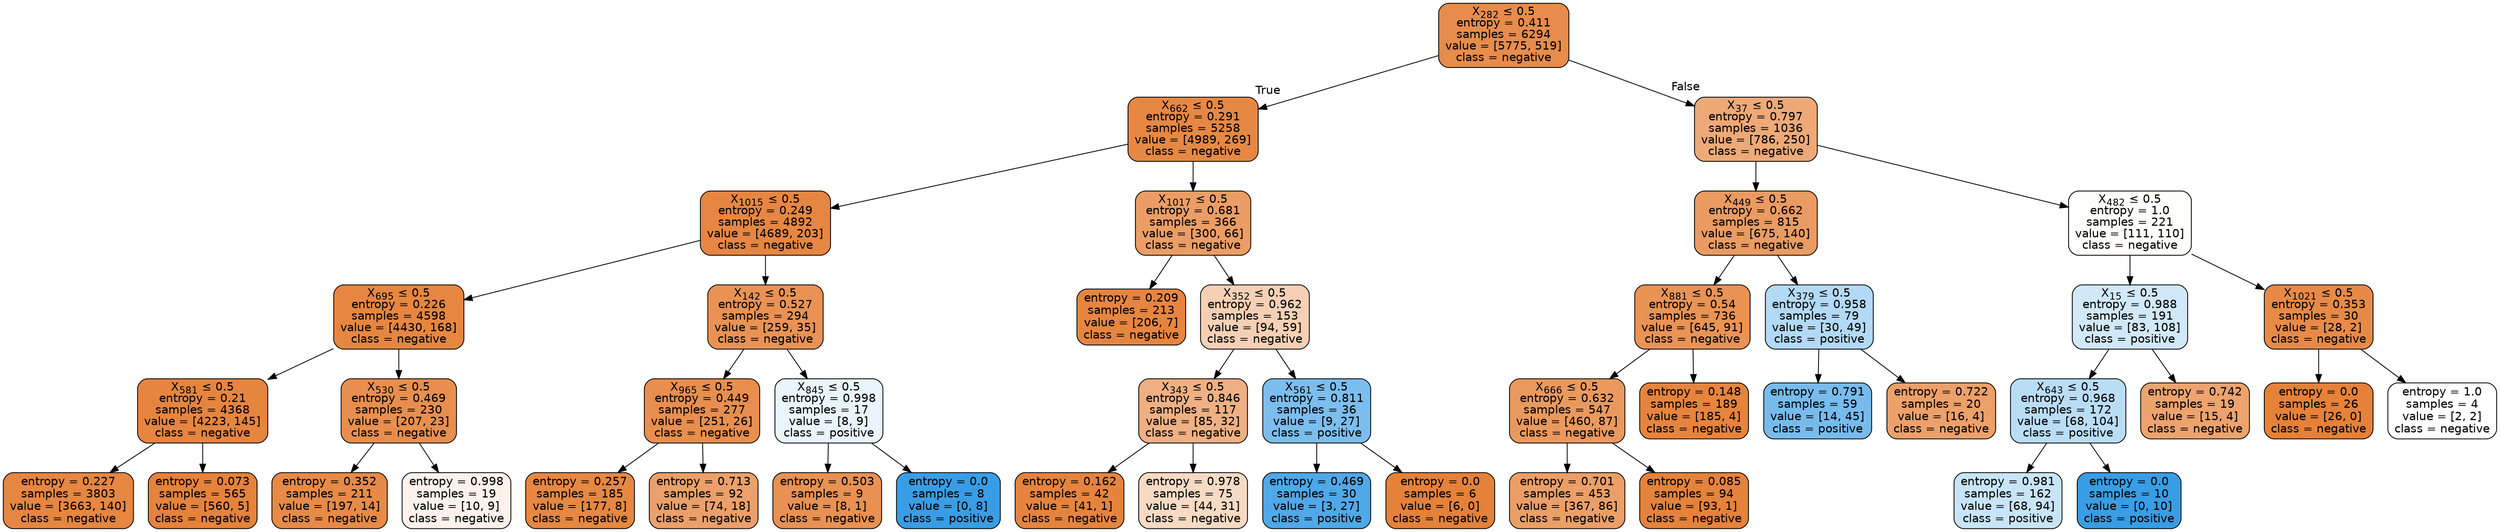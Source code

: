digraph Tree {
node [shape=box, style="filled, rounded", color="black", fontname=helvetica] ;
edge [fontname=helvetica] ;
0 [label=<X<SUB>282</SUB> &le; 0.5<br/>entropy = 0.411<br/>samples = 6294<br/>value = [5775, 519]<br/>class = negative>, fillcolor="#e78c4b"] ;
1 [label=<X<SUB>662</SUB> &le; 0.5<br/>entropy = 0.291<br/>samples = 5258<br/>value = [4989, 269]<br/>class = negative>, fillcolor="#e68844"] ;
0 -> 1 [labeldistance=2.5, labelangle=45, headlabel="True"] ;
2 [label=<X<SUB>1015</SUB> &le; 0.5<br/>entropy = 0.249<br/>samples = 4892<br/>value = [4689, 203]<br/>class = negative>, fillcolor="#e68642"] ;
1 -> 2 ;
3 [label=<X<SUB>695</SUB> &le; 0.5<br/>entropy = 0.226<br/>samples = 4598<br/>value = [4430, 168]<br/>class = negative>, fillcolor="#e68641"] ;
2 -> 3 ;
4 [label=<X<SUB>581</SUB> &le; 0.5<br/>entropy = 0.21<br/>samples = 4368<br/>value = [4223, 145]<br/>class = negative>, fillcolor="#e68540"] ;
3 -> 4 ;
5 [label=<entropy = 0.227<br/>samples = 3803<br/>value = [3663, 140]<br/>class = negative>, fillcolor="#e68641"] ;
4 -> 5 ;
6 [label=<entropy = 0.073<br/>samples = 565<br/>value = [560, 5]<br/>class = negative>, fillcolor="#e5823b"] ;
4 -> 6 ;
7 [label=<X<SUB>530</SUB> &le; 0.5<br/>entropy = 0.469<br/>samples = 230<br/>value = [207, 23]<br/>class = negative>, fillcolor="#e88f4f"] ;
3 -> 7 ;
8 [label=<entropy = 0.352<br/>samples = 211<br/>value = [197, 14]<br/>class = negative>, fillcolor="#e78a47"] ;
7 -> 8 ;
9 [label=<entropy = 0.998<br/>samples = 19<br/>value = [10, 9]<br/>class = negative>, fillcolor="#fcf2eb"] ;
7 -> 9 ;
10 [label=<X<SUB>142</SUB> &le; 0.5<br/>entropy = 0.527<br/>samples = 294<br/>value = [259, 35]<br/>class = negative>, fillcolor="#e99254"] ;
2 -> 10 ;
11 [label=<X<SUB>965</SUB> &le; 0.5<br/>entropy = 0.449<br/>samples = 277<br/>value = [251, 26]<br/>class = negative>, fillcolor="#e88e4e"] ;
10 -> 11 ;
12 [label=<entropy = 0.257<br/>samples = 185<br/>value = [177, 8]<br/>class = negative>, fillcolor="#e68742"] ;
11 -> 12 ;
13 [label=<entropy = 0.713<br/>samples = 92<br/>value = [74, 18]<br/>class = negative>, fillcolor="#eba069"] ;
11 -> 13 ;
14 [label=<X<SUB>845</SUB> &le; 0.5<br/>entropy = 0.998<br/>samples = 17<br/>value = [8, 9]<br/>class = positive>, fillcolor="#e9f4fc"] ;
10 -> 14 ;
15 [label=<entropy = 0.503<br/>samples = 9<br/>value = [8, 1]<br/>class = negative>, fillcolor="#e89152"] ;
14 -> 15 ;
16 [label=<entropy = 0.0<br/>samples = 8<br/>value = [0, 8]<br/>class = positive>, fillcolor="#399de5"] ;
14 -> 16 ;
17 [label=<X<SUB>1017</SUB> &le; 0.5<br/>entropy = 0.681<br/>samples = 366<br/>value = [300, 66]<br/>class = negative>, fillcolor="#eb9d65"] ;
1 -> 17 ;
18 [label=<entropy = 0.209<br/>samples = 213<br/>value = [206, 7]<br/>class = negative>, fillcolor="#e68540"] ;
17 -> 18 ;
19 [label=<X<SUB>352</SUB> &le; 0.5<br/>entropy = 0.962<br/>samples = 153<br/>value = [94, 59]<br/>class = negative>, fillcolor="#f5d0b5"] ;
17 -> 19 ;
20 [label=<X<SUB>343</SUB> &le; 0.5<br/>entropy = 0.846<br/>samples = 117<br/>value = [85, 32]<br/>class = negative>, fillcolor="#efb084"] ;
19 -> 20 ;
21 [label=<entropy = 0.162<br/>samples = 42<br/>value = [41, 1]<br/>class = negative>, fillcolor="#e6843e"] ;
20 -> 21 ;
22 [label=<entropy = 0.978<br/>samples = 75<br/>value = [44, 31]<br/>class = negative>, fillcolor="#f7dac4"] ;
20 -> 22 ;
23 [label=<X<SUB>561</SUB> &le; 0.5<br/>entropy = 0.811<br/>samples = 36<br/>value = [9, 27]<br/>class = positive>, fillcolor="#7bbeee"] ;
19 -> 23 ;
24 [label=<entropy = 0.469<br/>samples = 30<br/>value = [3, 27]<br/>class = positive>, fillcolor="#4fa8e8"] ;
23 -> 24 ;
25 [label=<entropy = 0.0<br/>samples = 6<br/>value = [6, 0]<br/>class = negative>, fillcolor="#e58139"] ;
23 -> 25 ;
26 [label=<X<SUB>37</SUB> &le; 0.5<br/>entropy = 0.797<br/>samples = 1036<br/>value = [786, 250]<br/>class = negative>, fillcolor="#eda978"] ;
0 -> 26 [labeldistance=2.5, labelangle=-45, headlabel="False"] ;
27 [label=<X<SUB>449</SUB> &le; 0.5<br/>entropy = 0.662<br/>samples = 815<br/>value = [675, 140]<br/>class = negative>, fillcolor="#ea9b62"] ;
26 -> 27 ;
28 [label=<X<SUB>881</SUB> &le; 0.5<br/>entropy = 0.54<br/>samples = 736<br/>value = [645, 91]<br/>class = negative>, fillcolor="#e99355"] ;
27 -> 28 ;
29 [label=<X<SUB>666</SUB> &le; 0.5<br/>entropy = 0.632<br/>samples = 547<br/>value = [460, 87]<br/>class = negative>, fillcolor="#ea995e"] ;
28 -> 29 ;
30 [label=<entropy = 0.701<br/>samples = 453<br/>value = [367, 86]<br/>class = negative>, fillcolor="#eb9f67"] ;
29 -> 30 ;
31 [label=<entropy = 0.085<br/>samples = 94<br/>value = [93, 1]<br/>class = negative>, fillcolor="#e5823b"] ;
29 -> 31 ;
32 [label=<entropy = 0.148<br/>samples = 189<br/>value = [185, 4]<br/>class = negative>, fillcolor="#e6843d"] ;
28 -> 32 ;
33 [label=<X<SUB>379</SUB> &le; 0.5<br/>entropy = 0.958<br/>samples = 79<br/>value = [30, 49]<br/>class = positive>, fillcolor="#b2d9f5"] ;
27 -> 33 ;
34 [label=<entropy = 0.791<br/>samples = 59<br/>value = [14, 45]<br/>class = positive>, fillcolor="#77bbed"] ;
33 -> 34 ;
35 [label=<entropy = 0.722<br/>samples = 20<br/>value = [16, 4]<br/>class = negative>, fillcolor="#eca06a"] ;
33 -> 35 ;
36 [label=<X<SUB>482</SUB> &le; 0.5<br/>entropy = 1.0<br/>samples = 221<br/>value = [111, 110]<br/>class = negative>, fillcolor="#fffefd"] ;
26 -> 36 ;
37 [label=<X<SUB>15</SUB> &le; 0.5<br/>entropy = 0.988<br/>samples = 191<br/>value = [83, 108]<br/>class = positive>, fillcolor="#d1e8f9"] ;
36 -> 37 ;
38 [label=<X<SUB>643</SUB> &le; 0.5<br/>entropy = 0.968<br/>samples = 172<br/>value = [68, 104]<br/>class = positive>, fillcolor="#baddf6"] ;
37 -> 38 ;
39 [label=<entropy = 0.981<br/>samples = 162<br/>value = [68, 94]<br/>class = positive>, fillcolor="#c8e4f8"] ;
38 -> 39 ;
40 [label=<entropy = 0.0<br/>samples = 10<br/>value = [0, 10]<br/>class = positive>, fillcolor="#399de5"] ;
38 -> 40 ;
41 [label=<entropy = 0.742<br/>samples = 19<br/>value = [15, 4]<br/>class = negative>, fillcolor="#eca36e"] ;
37 -> 41 ;
42 [label=<X<SUB>1021</SUB> &le; 0.5<br/>entropy = 0.353<br/>samples = 30<br/>value = [28, 2]<br/>class = negative>, fillcolor="#e78a47"] ;
36 -> 42 ;
43 [label=<entropy = 0.0<br/>samples = 26<br/>value = [26, 0]<br/>class = negative>, fillcolor="#e58139"] ;
42 -> 43 ;
44 [label=<entropy = 1.0<br/>samples = 4<br/>value = [2, 2]<br/>class = negative>, fillcolor="#ffffff"] ;
42 -> 44 ;
}